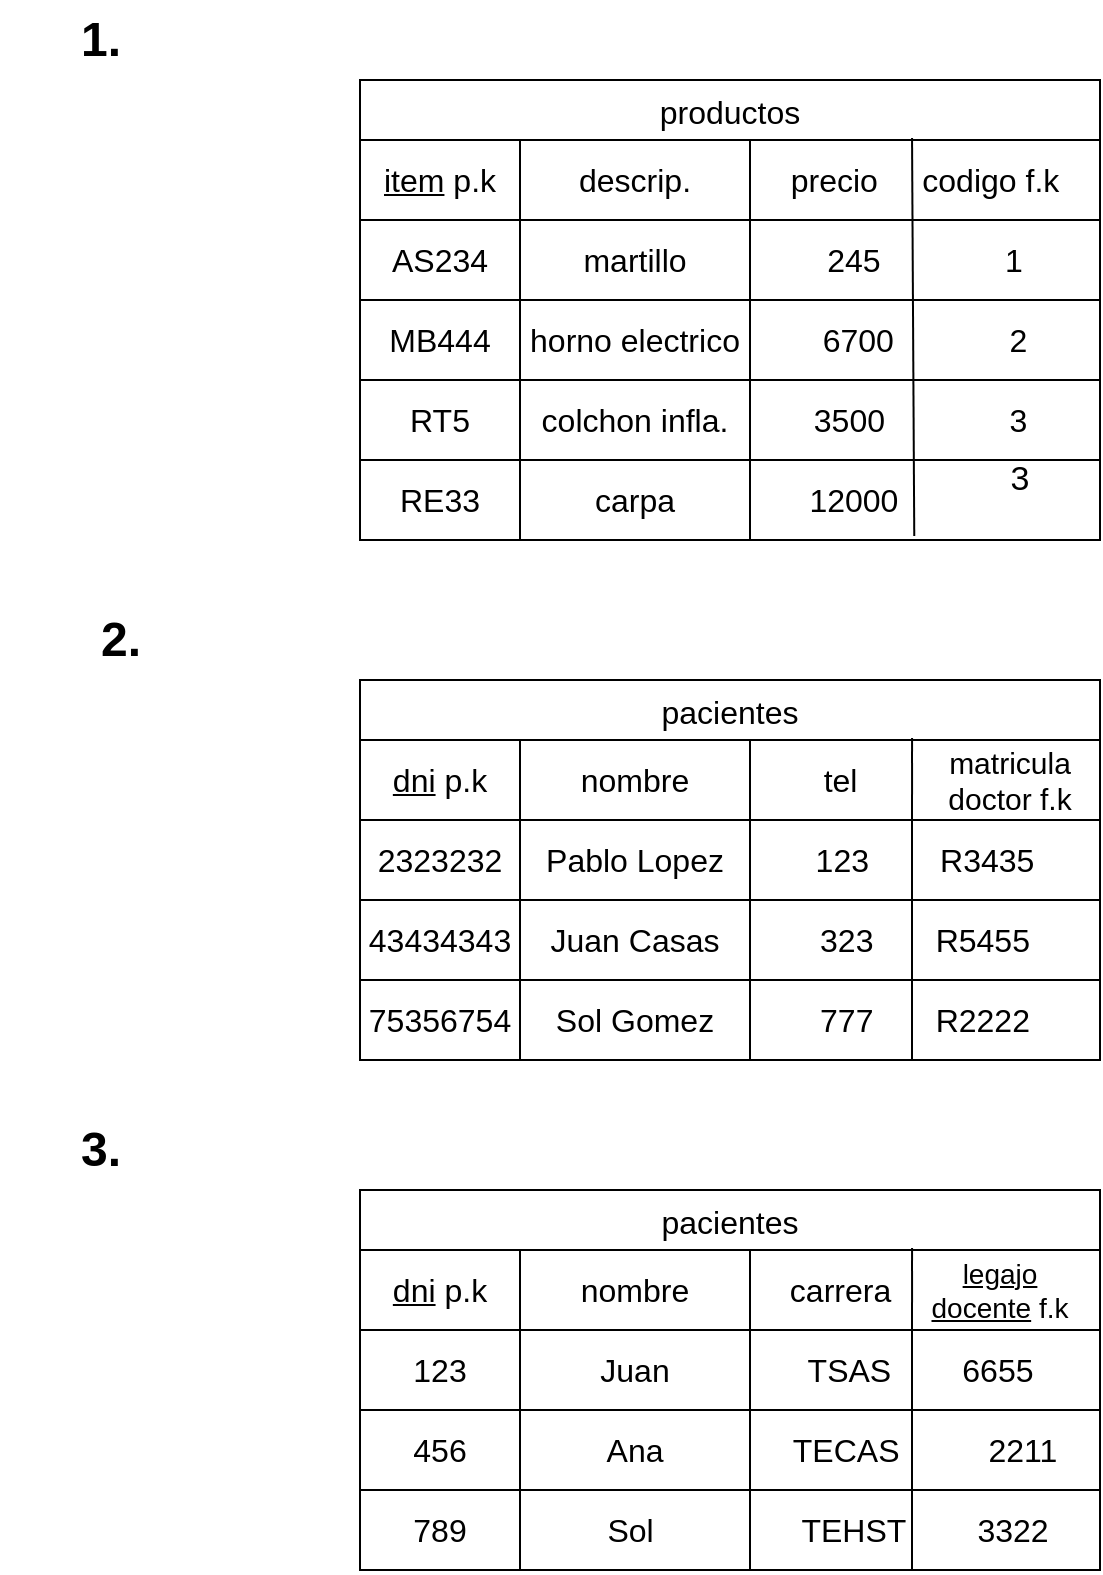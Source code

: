 <mxfile version="26.2.2">
  <diagram name="Página-1" id="i8klC77SDQsOaO2NezI0">
    <mxGraphModel dx="1428" dy="777" grid="1" gridSize="10" guides="1" tooltips="1" connect="1" arrows="1" fold="1" page="1" pageScale="1" pageWidth="827" pageHeight="1169" math="0" shadow="0">
      <root>
        <mxCell id="0" />
        <mxCell id="1" parent="0" />
        <mxCell id="Ub6c3DA6f9_thkP7v-yp-14" value="1." style="text;strokeColor=none;fillColor=none;html=1;fontSize=24;fontStyle=1;verticalAlign=middle;align=center;" parent="1" vertex="1">
          <mxGeometry y="10" width="100" height="40" as="geometry" />
        </mxCell>
        <mxCell id="Ub6c3DA6f9_thkP7v-yp-91" value="productos" style="shape=table;startSize=30;container=1;collapsible=0;childLayout=tableLayout;strokeColor=default;fontSize=16;" parent="1" vertex="1">
          <mxGeometry x="180" y="50" width="370" height="230" as="geometry" />
        </mxCell>
        <mxCell id="Ub6c3DA6f9_thkP7v-yp-92" value="" style="shape=tableRow;horizontal=0;startSize=0;swimlaneHead=0;swimlaneBody=0;strokeColor=inherit;top=0;left=0;bottom=0;right=0;collapsible=0;dropTarget=0;fillColor=none;points=[[0,0.5],[1,0.5]];portConstraint=eastwest;fontSize=16;" parent="Ub6c3DA6f9_thkP7v-yp-91" vertex="1">
          <mxGeometry y="30" width="370" height="40" as="geometry" />
        </mxCell>
        <mxCell id="Ub6c3DA6f9_thkP7v-yp-93" value="&lt;u&gt;item&lt;/u&gt; p.k" style="shape=partialRectangle;html=1;whiteSpace=wrap;connectable=0;strokeColor=inherit;overflow=hidden;fillColor=none;top=0;left=0;bottom=0;right=0;pointerEvents=1;fontSize=16;" parent="Ub6c3DA6f9_thkP7v-yp-92" vertex="1">
          <mxGeometry width="80" height="40" as="geometry">
            <mxRectangle width="80" height="40" as="alternateBounds" />
          </mxGeometry>
        </mxCell>
        <mxCell id="Ub6c3DA6f9_thkP7v-yp-94" value="descrip." style="shape=partialRectangle;html=1;whiteSpace=wrap;connectable=0;strokeColor=inherit;overflow=hidden;fillColor=none;top=0;left=0;bottom=0;right=0;pointerEvents=1;fontSize=16;" parent="Ub6c3DA6f9_thkP7v-yp-92" vertex="1">
          <mxGeometry x="80" width="115" height="40" as="geometry">
            <mxRectangle width="115" height="40" as="alternateBounds" />
          </mxGeometry>
        </mxCell>
        <mxCell id="Ub6c3DA6f9_thkP7v-yp-95" value="precio&amp;nbsp; &amp;nbsp; &amp;nbsp;codigo f.k" style="shape=partialRectangle;html=1;whiteSpace=wrap;connectable=0;strokeColor=inherit;overflow=hidden;fillColor=none;top=0;left=0;bottom=0;right=0;pointerEvents=1;fontSize=16;" parent="Ub6c3DA6f9_thkP7v-yp-92" vertex="1">
          <mxGeometry x="195" width="175" height="40" as="geometry">
            <mxRectangle width="175" height="40" as="alternateBounds" />
          </mxGeometry>
        </mxCell>
        <mxCell id="Ub6c3DA6f9_thkP7v-yp-113" value="" style="shape=tableRow;horizontal=0;startSize=0;swimlaneHead=0;swimlaneBody=0;strokeColor=inherit;top=0;left=0;bottom=0;right=0;collapsible=0;dropTarget=0;fillColor=none;points=[[0,0.5],[1,0.5]];portConstraint=eastwest;fontSize=16;" parent="Ub6c3DA6f9_thkP7v-yp-91" vertex="1">
          <mxGeometry y="70" width="370" height="40" as="geometry" />
        </mxCell>
        <mxCell id="Ub6c3DA6f9_thkP7v-yp-114" value="AS234" style="shape=partialRectangle;html=1;whiteSpace=wrap;connectable=0;strokeColor=inherit;overflow=hidden;fillColor=none;top=0;left=0;bottom=0;right=0;pointerEvents=1;fontSize=16;" parent="Ub6c3DA6f9_thkP7v-yp-113" vertex="1">
          <mxGeometry width="80" height="40" as="geometry">
            <mxRectangle width="80" height="40" as="alternateBounds" />
          </mxGeometry>
        </mxCell>
        <mxCell id="Ub6c3DA6f9_thkP7v-yp-115" value="martillo" style="shape=partialRectangle;html=1;whiteSpace=wrap;connectable=0;strokeColor=inherit;overflow=hidden;fillColor=none;top=0;left=0;bottom=0;right=0;pointerEvents=1;fontSize=16;" parent="Ub6c3DA6f9_thkP7v-yp-113" vertex="1">
          <mxGeometry x="80" width="115" height="40" as="geometry">
            <mxRectangle width="115" height="40" as="alternateBounds" />
          </mxGeometry>
        </mxCell>
        <mxCell id="Ub6c3DA6f9_thkP7v-yp-116" value="245&amp;nbsp; &amp;nbsp; &amp;nbsp; &amp;nbsp; &amp;nbsp; &amp;nbsp; &amp;nbsp; 1" style="shape=partialRectangle;html=1;whiteSpace=wrap;connectable=0;strokeColor=inherit;overflow=hidden;fillColor=none;top=0;left=0;bottom=0;right=0;pointerEvents=1;fontSize=16;" parent="Ub6c3DA6f9_thkP7v-yp-113" vertex="1">
          <mxGeometry x="195" width="175" height="40" as="geometry">
            <mxRectangle width="175" height="40" as="alternateBounds" />
          </mxGeometry>
        </mxCell>
        <mxCell id="Ub6c3DA6f9_thkP7v-yp-96" value="" style="shape=tableRow;horizontal=0;startSize=0;swimlaneHead=0;swimlaneBody=0;strokeColor=inherit;top=0;left=0;bottom=0;right=0;collapsible=0;dropTarget=0;fillColor=none;points=[[0,0.5],[1,0.5]];portConstraint=eastwest;fontSize=16;" parent="Ub6c3DA6f9_thkP7v-yp-91" vertex="1">
          <mxGeometry y="110" width="370" height="40" as="geometry" />
        </mxCell>
        <mxCell id="Ub6c3DA6f9_thkP7v-yp-97" value="MB444" style="shape=partialRectangle;html=1;whiteSpace=wrap;connectable=0;strokeColor=inherit;overflow=hidden;fillColor=none;top=0;left=0;bottom=0;right=0;pointerEvents=1;fontSize=16;" parent="Ub6c3DA6f9_thkP7v-yp-96" vertex="1">
          <mxGeometry width="80" height="40" as="geometry">
            <mxRectangle width="80" height="40" as="alternateBounds" />
          </mxGeometry>
        </mxCell>
        <mxCell id="Ub6c3DA6f9_thkP7v-yp-98" value="horno electrico" style="shape=partialRectangle;html=1;whiteSpace=wrap;connectable=0;strokeColor=inherit;overflow=hidden;fillColor=none;top=0;left=0;bottom=0;right=0;pointerEvents=1;fontSize=16;" parent="Ub6c3DA6f9_thkP7v-yp-96" vertex="1">
          <mxGeometry x="80" width="115" height="40" as="geometry">
            <mxRectangle width="115" height="40" as="alternateBounds" />
          </mxGeometry>
        </mxCell>
        <mxCell id="Ub6c3DA6f9_thkP7v-yp-99" value="6700&amp;nbsp; &amp;nbsp; &amp;nbsp; &amp;nbsp; &amp;nbsp; &amp;nbsp; &amp;nbsp;2" style="shape=partialRectangle;html=1;whiteSpace=wrap;connectable=0;strokeColor=inherit;overflow=hidden;fillColor=none;top=0;left=0;bottom=0;right=0;pointerEvents=1;fontSize=16;" parent="Ub6c3DA6f9_thkP7v-yp-96" vertex="1">
          <mxGeometry x="195" width="175" height="40" as="geometry">
            <mxRectangle width="175" height="40" as="alternateBounds" />
          </mxGeometry>
        </mxCell>
        <mxCell id="Ub6c3DA6f9_thkP7v-yp-109" value="" style="shape=tableRow;horizontal=0;startSize=0;swimlaneHead=0;swimlaneBody=0;strokeColor=inherit;top=0;left=0;bottom=0;right=0;collapsible=0;dropTarget=0;fillColor=none;points=[[0,0.5],[1,0.5]];portConstraint=eastwest;fontSize=16;" parent="Ub6c3DA6f9_thkP7v-yp-91" vertex="1">
          <mxGeometry y="150" width="370" height="40" as="geometry" />
        </mxCell>
        <mxCell id="Ub6c3DA6f9_thkP7v-yp-110" value="RT5" style="shape=partialRectangle;html=1;whiteSpace=wrap;connectable=0;strokeColor=inherit;overflow=hidden;fillColor=none;top=0;left=0;bottom=0;right=0;pointerEvents=1;fontSize=16;" parent="Ub6c3DA6f9_thkP7v-yp-109" vertex="1">
          <mxGeometry width="80" height="40" as="geometry">
            <mxRectangle width="80" height="40" as="alternateBounds" />
          </mxGeometry>
        </mxCell>
        <mxCell id="Ub6c3DA6f9_thkP7v-yp-111" value="colchon infla." style="shape=partialRectangle;html=1;whiteSpace=wrap;connectable=0;strokeColor=inherit;overflow=hidden;fillColor=none;top=0;left=0;bottom=0;right=0;pointerEvents=1;fontSize=16;" parent="Ub6c3DA6f9_thkP7v-yp-109" vertex="1">
          <mxGeometry x="80" width="115" height="40" as="geometry">
            <mxRectangle width="115" height="40" as="alternateBounds" />
          </mxGeometry>
        </mxCell>
        <mxCell id="Ub6c3DA6f9_thkP7v-yp-112" value="3500&amp;nbsp; &amp;nbsp; &amp;nbsp; &amp;nbsp; &amp;nbsp; &amp;nbsp; &amp;nbsp; 3&amp;nbsp;" style="shape=partialRectangle;html=1;whiteSpace=wrap;connectable=0;strokeColor=inherit;overflow=hidden;fillColor=none;top=0;left=0;bottom=0;right=0;pointerEvents=1;fontSize=16;" parent="Ub6c3DA6f9_thkP7v-yp-109" vertex="1">
          <mxGeometry x="195" width="175" height="40" as="geometry">
            <mxRectangle width="175" height="40" as="alternateBounds" />
          </mxGeometry>
        </mxCell>
        <mxCell id="Ub6c3DA6f9_thkP7v-yp-100" value="" style="shape=tableRow;horizontal=0;startSize=0;swimlaneHead=0;swimlaneBody=0;strokeColor=inherit;top=0;left=0;bottom=0;right=0;collapsible=0;dropTarget=0;fillColor=none;points=[[0,0.5],[1,0.5]];portConstraint=eastwest;fontSize=16;" parent="Ub6c3DA6f9_thkP7v-yp-91" vertex="1">
          <mxGeometry y="190" width="370" height="40" as="geometry" />
        </mxCell>
        <mxCell id="Ub6c3DA6f9_thkP7v-yp-101" value="RE33" style="shape=partialRectangle;html=1;whiteSpace=wrap;connectable=0;strokeColor=inherit;overflow=hidden;fillColor=none;top=0;left=0;bottom=0;right=0;pointerEvents=1;fontSize=16;" parent="Ub6c3DA6f9_thkP7v-yp-100" vertex="1">
          <mxGeometry width="80" height="40" as="geometry">
            <mxRectangle width="80" height="40" as="alternateBounds" />
          </mxGeometry>
        </mxCell>
        <mxCell id="Ub6c3DA6f9_thkP7v-yp-102" value="carpa" style="shape=partialRectangle;html=1;whiteSpace=wrap;connectable=0;strokeColor=inherit;overflow=hidden;fillColor=none;top=0;left=0;bottom=0;right=0;pointerEvents=1;fontSize=16;" parent="Ub6c3DA6f9_thkP7v-yp-100" vertex="1">
          <mxGeometry x="80" width="115" height="40" as="geometry">
            <mxRectangle width="115" height="40" as="alternateBounds" />
          </mxGeometry>
        </mxCell>
        <mxCell id="Ub6c3DA6f9_thkP7v-yp-103" value="12000&amp;nbsp; &amp;nbsp; &amp;nbsp; &amp;nbsp; &amp;nbsp; &amp;nbsp; &amp;nbsp; &amp;nbsp;&amp;nbsp;" style="shape=partialRectangle;html=1;whiteSpace=wrap;connectable=0;strokeColor=inherit;overflow=hidden;fillColor=none;top=0;left=0;bottom=0;right=0;pointerEvents=1;fontSize=16;" parent="Ub6c3DA6f9_thkP7v-yp-100" vertex="1">
          <mxGeometry x="195" width="175" height="40" as="geometry">
            <mxRectangle width="175" height="40" as="alternateBounds" />
          </mxGeometry>
        </mxCell>
        <mxCell id="Ub6c3DA6f9_thkP7v-yp-118" value="" style="endArrow=none;html=1;rounded=0;entryX=0.746;entryY=-0.025;entryDx=0;entryDy=0;entryPerimeter=0;exitX=0.749;exitY=0.95;exitDx=0;exitDy=0;exitPerimeter=0;" parent="Ub6c3DA6f9_thkP7v-yp-91" source="Ub6c3DA6f9_thkP7v-yp-100" target="Ub6c3DA6f9_thkP7v-yp-92" edge="1">
          <mxGeometry width="50" height="50" relative="1" as="geometry">
            <mxPoint x="175" y="100" as="sourcePoint" />
            <mxPoint x="225" y="50" as="targetPoint" />
          </mxGeometry>
        </mxCell>
        <mxCell id="Ub6c3DA6f9_thkP7v-yp-121" value="3" style="text;html=1;align=center;verticalAlign=middle;whiteSpace=wrap;rounded=0;fontSize=17;" parent="1" vertex="1">
          <mxGeometry x="480" y="230" width="60" height="40" as="geometry" />
        </mxCell>
        <mxCell id="Ub6c3DA6f9_thkP7v-yp-122" value="2." style="text;strokeColor=none;fillColor=none;html=1;fontSize=24;fontStyle=1;verticalAlign=middle;align=center;" parent="1" vertex="1">
          <mxGeometry x="10" y="310" width="100" height="40" as="geometry" />
        </mxCell>
        <mxCell id="Ub6c3DA6f9_thkP7v-yp-123" value="pacientes" style="shape=table;startSize=30;container=1;collapsible=0;childLayout=tableLayout;strokeColor=default;fontSize=16;" parent="1" vertex="1">
          <mxGeometry x="180" y="350" width="370" height="190" as="geometry" />
        </mxCell>
        <mxCell id="Ub6c3DA6f9_thkP7v-yp-124" value="" style="shape=tableRow;horizontal=0;startSize=0;swimlaneHead=0;swimlaneBody=0;strokeColor=inherit;top=0;left=0;bottom=0;right=0;collapsible=0;dropTarget=0;fillColor=none;points=[[0,0.5],[1,0.5]];portConstraint=eastwest;fontSize=16;" parent="Ub6c3DA6f9_thkP7v-yp-123" vertex="1">
          <mxGeometry y="30" width="370" height="40" as="geometry" />
        </mxCell>
        <mxCell id="Ub6c3DA6f9_thkP7v-yp-125" value="&lt;u&gt;dni&lt;/u&gt;&amp;nbsp;p.k" style="shape=partialRectangle;html=1;whiteSpace=wrap;connectable=0;strokeColor=inherit;overflow=hidden;fillColor=none;top=0;left=0;bottom=0;right=0;pointerEvents=1;fontSize=16;" parent="Ub6c3DA6f9_thkP7v-yp-124" vertex="1">
          <mxGeometry width="80" height="40" as="geometry">
            <mxRectangle width="80" height="40" as="alternateBounds" />
          </mxGeometry>
        </mxCell>
        <mxCell id="Ub6c3DA6f9_thkP7v-yp-126" value="nombre" style="shape=partialRectangle;html=1;whiteSpace=wrap;connectable=0;strokeColor=inherit;overflow=hidden;fillColor=none;top=0;left=0;bottom=0;right=0;pointerEvents=1;fontSize=16;" parent="Ub6c3DA6f9_thkP7v-yp-124" vertex="1">
          <mxGeometry x="80" width="115" height="40" as="geometry">
            <mxRectangle width="115" height="40" as="alternateBounds" />
          </mxGeometry>
        </mxCell>
        <mxCell id="Ub6c3DA6f9_thkP7v-yp-127" value="tel&amp;nbsp; &amp;nbsp; &amp;nbsp; &amp;nbsp; &amp;nbsp; &amp;nbsp; &amp;nbsp; &amp;nbsp; &amp;nbsp; &amp;nbsp;" style="shape=partialRectangle;html=1;whiteSpace=wrap;connectable=0;strokeColor=inherit;overflow=hidden;fillColor=none;top=0;left=0;bottom=0;right=0;pointerEvents=1;fontSize=16;" parent="Ub6c3DA6f9_thkP7v-yp-124" vertex="1">
          <mxGeometry x="195" width="175" height="40" as="geometry">
            <mxRectangle width="175" height="40" as="alternateBounds" />
          </mxGeometry>
        </mxCell>
        <mxCell id="Ub6c3DA6f9_thkP7v-yp-128" value="" style="shape=tableRow;horizontal=0;startSize=0;swimlaneHead=0;swimlaneBody=0;strokeColor=inherit;top=0;left=0;bottom=0;right=0;collapsible=0;dropTarget=0;fillColor=none;points=[[0,0.5],[1,0.5]];portConstraint=eastwest;fontSize=16;" parent="Ub6c3DA6f9_thkP7v-yp-123" vertex="1">
          <mxGeometry y="70" width="370" height="40" as="geometry" />
        </mxCell>
        <mxCell id="Ub6c3DA6f9_thkP7v-yp-129" value="2323232" style="shape=partialRectangle;html=1;whiteSpace=wrap;connectable=0;strokeColor=inherit;overflow=hidden;fillColor=none;top=0;left=0;bottom=0;right=0;pointerEvents=1;fontSize=16;" parent="Ub6c3DA6f9_thkP7v-yp-128" vertex="1">
          <mxGeometry width="80" height="40" as="geometry">
            <mxRectangle width="80" height="40" as="alternateBounds" />
          </mxGeometry>
        </mxCell>
        <mxCell id="Ub6c3DA6f9_thkP7v-yp-130" value="Pablo Lopez" style="shape=partialRectangle;html=1;whiteSpace=wrap;connectable=0;strokeColor=inherit;overflow=hidden;fillColor=none;top=0;left=0;bottom=0;right=0;pointerEvents=1;fontSize=16;" parent="Ub6c3DA6f9_thkP7v-yp-128" vertex="1">
          <mxGeometry x="80" width="115" height="40" as="geometry">
            <mxRectangle width="115" height="40" as="alternateBounds" />
          </mxGeometry>
        </mxCell>
        <mxCell id="Ub6c3DA6f9_thkP7v-yp-131" value="123&amp;nbsp; &amp;nbsp; &amp;nbsp; &amp;nbsp; R3435" style="shape=partialRectangle;html=1;whiteSpace=wrap;connectable=0;strokeColor=inherit;overflow=hidden;fillColor=none;top=0;left=0;bottom=0;right=0;pointerEvents=1;fontSize=16;" parent="Ub6c3DA6f9_thkP7v-yp-128" vertex="1">
          <mxGeometry x="195" width="175" height="40" as="geometry">
            <mxRectangle width="175" height="40" as="alternateBounds" />
          </mxGeometry>
        </mxCell>
        <mxCell id="Ub6c3DA6f9_thkP7v-yp-132" value="" style="shape=tableRow;horizontal=0;startSize=0;swimlaneHead=0;swimlaneBody=0;strokeColor=inherit;top=0;left=0;bottom=0;right=0;collapsible=0;dropTarget=0;fillColor=none;points=[[0,0.5],[1,0.5]];portConstraint=eastwest;fontSize=16;" parent="Ub6c3DA6f9_thkP7v-yp-123" vertex="1">
          <mxGeometry y="110" width="370" height="40" as="geometry" />
        </mxCell>
        <mxCell id="Ub6c3DA6f9_thkP7v-yp-133" value="43434343" style="shape=partialRectangle;html=1;whiteSpace=wrap;connectable=0;strokeColor=inherit;overflow=hidden;fillColor=none;top=0;left=0;bottom=0;right=0;pointerEvents=1;fontSize=16;" parent="Ub6c3DA6f9_thkP7v-yp-132" vertex="1">
          <mxGeometry width="80" height="40" as="geometry">
            <mxRectangle width="80" height="40" as="alternateBounds" />
          </mxGeometry>
        </mxCell>
        <mxCell id="Ub6c3DA6f9_thkP7v-yp-134" value="Juan Casas" style="shape=partialRectangle;html=1;whiteSpace=wrap;connectable=0;strokeColor=inherit;overflow=hidden;fillColor=none;top=0;left=0;bottom=0;right=0;pointerEvents=1;fontSize=16;" parent="Ub6c3DA6f9_thkP7v-yp-132" vertex="1">
          <mxGeometry x="80" width="115" height="40" as="geometry">
            <mxRectangle width="115" height="40" as="alternateBounds" />
          </mxGeometry>
        </mxCell>
        <mxCell id="Ub6c3DA6f9_thkP7v-yp-135" value="323&amp;nbsp; &amp;nbsp; &amp;nbsp; &amp;nbsp;R5455" style="shape=partialRectangle;html=1;whiteSpace=wrap;connectable=0;strokeColor=inherit;overflow=hidden;fillColor=none;top=0;left=0;bottom=0;right=0;pointerEvents=1;fontSize=16;" parent="Ub6c3DA6f9_thkP7v-yp-132" vertex="1">
          <mxGeometry x="195" width="175" height="40" as="geometry">
            <mxRectangle width="175" height="40" as="alternateBounds" />
          </mxGeometry>
        </mxCell>
        <mxCell id="Ub6c3DA6f9_thkP7v-yp-136" value="" style="shape=tableRow;horizontal=0;startSize=0;swimlaneHead=0;swimlaneBody=0;strokeColor=inherit;top=0;left=0;bottom=0;right=0;collapsible=0;dropTarget=0;fillColor=none;points=[[0,0.5],[1,0.5]];portConstraint=eastwest;fontSize=16;" parent="Ub6c3DA6f9_thkP7v-yp-123" vertex="1">
          <mxGeometry y="150" width="370" height="40" as="geometry" />
        </mxCell>
        <mxCell id="Ub6c3DA6f9_thkP7v-yp-137" value="75356754" style="shape=partialRectangle;html=1;whiteSpace=wrap;connectable=0;strokeColor=inherit;overflow=hidden;fillColor=none;top=0;left=0;bottom=0;right=0;pointerEvents=1;fontSize=16;" parent="Ub6c3DA6f9_thkP7v-yp-136" vertex="1">
          <mxGeometry width="80" height="40" as="geometry">
            <mxRectangle width="80" height="40" as="alternateBounds" />
          </mxGeometry>
        </mxCell>
        <mxCell id="Ub6c3DA6f9_thkP7v-yp-138" value="Sol Gomez" style="shape=partialRectangle;html=1;whiteSpace=wrap;connectable=0;strokeColor=inherit;overflow=hidden;fillColor=none;top=0;left=0;bottom=0;right=0;pointerEvents=1;fontSize=16;" parent="Ub6c3DA6f9_thkP7v-yp-136" vertex="1">
          <mxGeometry x="80" width="115" height="40" as="geometry">
            <mxRectangle width="115" height="40" as="alternateBounds" />
          </mxGeometry>
        </mxCell>
        <mxCell id="Ub6c3DA6f9_thkP7v-yp-139" value="777&amp;nbsp; &amp;nbsp; &amp;nbsp; &amp;nbsp;R2222" style="shape=partialRectangle;html=1;whiteSpace=wrap;connectable=0;strokeColor=inherit;overflow=hidden;fillColor=none;top=0;left=0;bottom=0;right=0;pointerEvents=1;fontSize=16;" parent="Ub6c3DA6f9_thkP7v-yp-136" vertex="1">
          <mxGeometry x="195" width="175" height="40" as="geometry">
            <mxRectangle width="175" height="40" as="alternateBounds" />
          </mxGeometry>
        </mxCell>
        <mxCell id="Ub6c3DA6f9_thkP7v-yp-144" value="" style="endArrow=none;html=1;rounded=0;entryX=0.746;entryY=-0.025;entryDx=0;entryDy=0;entryPerimeter=0;" parent="Ub6c3DA6f9_thkP7v-yp-123" target="Ub6c3DA6f9_thkP7v-yp-124" edge="1">
          <mxGeometry width="50" height="50" relative="1" as="geometry">
            <mxPoint x="276" y="190" as="sourcePoint" />
            <mxPoint x="225" y="50" as="targetPoint" />
          </mxGeometry>
        </mxCell>
        <mxCell id="Ub6c3DA6f9_thkP7v-yp-145" value="&lt;font style=&quot;font-size: 15px;&quot;&gt;matricula&lt;/font&gt;&lt;div&gt;&lt;font style=&quot;font-size: 15px;&quot;&gt;doctor f.k&lt;/font&gt;&lt;/div&gt;" style="text;html=1;align=center;verticalAlign=middle;whiteSpace=wrap;rounded=0;" parent="1" vertex="1">
          <mxGeometry x="460" y="380" width="90" height="40" as="geometry" />
        </mxCell>
        <mxCell id="Ub6c3DA6f9_thkP7v-yp-146" value="3." style="text;strokeColor=none;fillColor=none;html=1;fontSize=24;fontStyle=1;verticalAlign=middle;align=center;" parent="1" vertex="1">
          <mxGeometry y="565" width="100" height="40" as="geometry" />
        </mxCell>
        <mxCell id="Ub6c3DA6f9_thkP7v-yp-147" value="pacientes" style="shape=table;startSize=30;container=1;collapsible=0;childLayout=tableLayout;strokeColor=default;fontSize=16;" parent="1" vertex="1">
          <mxGeometry x="180" y="605" width="370" height="190" as="geometry" />
        </mxCell>
        <mxCell id="Ub6c3DA6f9_thkP7v-yp-148" value="" style="shape=tableRow;horizontal=0;startSize=0;swimlaneHead=0;swimlaneBody=0;strokeColor=inherit;top=0;left=0;bottom=0;right=0;collapsible=0;dropTarget=0;fillColor=none;points=[[0,0.5],[1,0.5]];portConstraint=eastwest;fontSize=16;" parent="Ub6c3DA6f9_thkP7v-yp-147" vertex="1">
          <mxGeometry y="30" width="370" height="40" as="geometry" />
        </mxCell>
        <mxCell id="Ub6c3DA6f9_thkP7v-yp-149" value="&lt;u&gt;dni&lt;/u&gt;&amp;nbsp;p.k" style="shape=partialRectangle;html=1;whiteSpace=wrap;connectable=0;strokeColor=inherit;overflow=hidden;fillColor=none;top=0;left=0;bottom=0;right=0;pointerEvents=1;fontSize=16;" parent="Ub6c3DA6f9_thkP7v-yp-148" vertex="1">
          <mxGeometry width="80" height="40" as="geometry">
            <mxRectangle width="80" height="40" as="alternateBounds" />
          </mxGeometry>
        </mxCell>
        <mxCell id="Ub6c3DA6f9_thkP7v-yp-150" value="nombre" style="shape=partialRectangle;html=1;whiteSpace=wrap;connectable=0;strokeColor=inherit;overflow=hidden;fillColor=none;top=0;left=0;bottom=0;right=0;pointerEvents=1;fontSize=16;" parent="Ub6c3DA6f9_thkP7v-yp-148" vertex="1">
          <mxGeometry x="80" width="115" height="40" as="geometry">
            <mxRectangle width="115" height="40" as="alternateBounds" />
          </mxGeometry>
        </mxCell>
        <mxCell id="Ub6c3DA6f9_thkP7v-yp-151" value="carrera&amp;nbsp; &amp;nbsp; &amp;nbsp; &amp;nbsp; &amp;nbsp; &amp;nbsp; &amp;nbsp; &amp;nbsp; &amp;nbsp; &amp;nbsp;" style="shape=partialRectangle;html=1;whiteSpace=wrap;connectable=0;strokeColor=inherit;overflow=hidden;fillColor=none;top=0;left=0;bottom=0;right=0;pointerEvents=1;fontSize=16;" parent="Ub6c3DA6f9_thkP7v-yp-148" vertex="1">
          <mxGeometry x="195" width="175" height="40" as="geometry">
            <mxRectangle width="175" height="40" as="alternateBounds" />
          </mxGeometry>
        </mxCell>
        <mxCell id="Ub6c3DA6f9_thkP7v-yp-152" value="" style="shape=tableRow;horizontal=0;startSize=0;swimlaneHead=0;swimlaneBody=0;strokeColor=inherit;top=0;left=0;bottom=0;right=0;collapsible=0;dropTarget=0;fillColor=none;points=[[0,0.5],[1,0.5]];portConstraint=eastwest;fontSize=16;" parent="Ub6c3DA6f9_thkP7v-yp-147" vertex="1">
          <mxGeometry y="70" width="370" height="40" as="geometry" />
        </mxCell>
        <mxCell id="Ub6c3DA6f9_thkP7v-yp-153" value="123" style="shape=partialRectangle;html=1;whiteSpace=wrap;connectable=0;strokeColor=inherit;overflow=hidden;fillColor=none;top=0;left=0;bottom=0;right=0;pointerEvents=1;fontSize=16;" parent="Ub6c3DA6f9_thkP7v-yp-152" vertex="1">
          <mxGeometry width="80" height="40" as="geometry">
            <mxRectangle width="80" height="40" as="alternateBounds" />
          </mxGeometry>
        </mxCell>
        <mxCell id="Ub6c3DA6f9_thkP7v-yp-154" value="Juan" style="shape=partialRectangle;html=1;whiteSpace=wrap;connectable=0;strokeColor=inherit;overflow=hidden;fillColor=none;top=0;left=0;bottom=0;right=0;pointerEvents=1;fontSize=16;" parent="Ub6c3DA6f9_thkP7v-yp-152" vertex="1">
          <mxGeometry x="80" width="115" height="40" as="geometry">
            <mxRectangle width="115" height="40" as="alternateBounds" />
          </mxGeometry>
        </mxCell>
        <mxCell id="Ub6c3DA6f9_thkP7v-yp-155" value="TSAS&amp;nbsp; &amp;nbsp; &amp;nbsp; &amp;nbsp; 6655&amp;nbsp;" style="shape=partialRectangle;html=1;whiteSpace=wrap;connectable=0;strokeColor=inherit;overflow=hidden;fillColor=none;top=0;left=0;bottom=0;right=0;pointerEvents=1;fontSize=16;" parent="Ub6c3DA6f9_thkP7v-yp-152" vertex="1">
          <mxGeometry x="195" width="175" height="40" as="geometry">
            <mxRectangle width="175" height="40" as="alternateBounds" />
          </mxGeometry>
        </mxCell>
        <mxCell id="Ub6c3DA6f9_thkP7v-yp-156" value="" style="shape=tableRow;horizontal=0;startSize=0;swimlaneHead=0;swimlaneBody=0;strokeColor=inherit;top=0;left=0;bottom=0;right=0;collapsible=0;dropTarget=0;fillColor=none;points=[[0,0.5],[1,0.5]];portConstraint=eastwest;fontSize=16;" parent="Ub6c3DA6f9_thkP7v-yp-147" vertex="1">
          <mxGeometry y="110" width="370" height="40" as="geometry" />
        </mxCell>
        <mxCell id="Ub6c3DA6f9_thkP7v-yp-157" value="456" style="shape=partialRectangle;html=1;whiteSpace=wrap;connectable=0;strokeColor=inherit;overflow=hidden;fillColor=none;top=0;left=0;bottom=0;right=0;pointerEvents=1;fontSize=16;" parent="Ub6c3DA6f9_thkP7v-yp-156" vertex="1">
          <mxGeometry width="80" height="40" as="geometry">
            <mxRectangle width="80" height="40" as="alternateBounds" />
          </mxGeometry>
        </mxCell>
        <mxCell id="Ub6c3DA6f9_thkP7v-yp-158" value="Ana" style="shape=partialRectangle;html=1;whiteSpace=wrap;connectable=0;strokeColor=inherit;overflow=hidden;fillColor=none;top=0;left=0;bottom=0;right=0;pointerEvents=1;fontSize=16;" parent="Ub6c3DA6f9_thkP7v-yp-156" vertex="1">
          <mxGeometry x="80" width="115" height="40" as="geometry">
            <mxRectangle width="115" height="40" as="alternateBounds" />
          </mxGeometry>
        </mxCell>
        <mxCell id="Ub6c3DA6f9_thkP7v-yp-159" value="TECAS&amp;nbsp; &amp;nbsp; &amp;nbsp; &amp;nbsp; &amp;nbsp; 2211" style="shape=partialRectangle;html=1;whiteSpace=wrap;connectable=0;strokeColor=inherit;overflow=hidden;fillColor=none;top=0;left=0;bottom=0;right=0;pointerEvents=1;fontSize=16;" parent="Ub6c3DA6f9_thkP7v-yp-156" vertex="1">
          <mxGeometry x="195" width="175" height="40" as="geometry">
            <mxRectangle width="175" height="40" as="alternateBounds" />
          </mxGeometry>
        </mxCell>
        <mxCell id="Ub6c3DA6f9_thkP7v-yp-160" value="" style="shape=tableRow;horizontal=0;startSize=0;swimlaneHead=0;swimlaneBody=0;strokeColor=inherit;top=0;left=0;bottom=0;right=0;collapsible=0;dropTarget=0;fillColor=none;points=[[0,0.5],[1,0.5]];portConstraint=eastwest;fontSize=16;" parent="Ub6c3DA6f9_thkP7v-yp-147" vertex="1">
          <mxGeometry y="150" width="370" height="40" as="geometry" />
        </mxCell>
        <mxCell id="Ub6c3DA6f9_thkP7v-yp-161" value="789" style="shape=partialRectangle;html=1;whiteSpace=wrap;connectable=0;strokeColor=inherit;overflow=hidden;fillColor=none;top=0;left=0;bottom=0;right=0;pointerEvents=1;fontSize=16;" parent="Ub6c3DA6f9_thkP7v-yp-160" vertex="1">
          <mxGeometry width="80" height="40" as="geometry">
            <mxRectangle width="80" height="40" as="alternateBounds" />
          </mxGeometry>
        </mxCell>
        <mxCell id="Ub6c3DA6f9_thkP7v-yp-162" value="Sol&amp;nbsp;" style="shape=partialRectangle;html=1;whiteSpace=wrap;connectable=0;strokeColor=inherit;overflow=hidden;fillColor=none;top=0;left=0;bottom=0;right=0;pointerEvents=1;fontSize=16;" parent="Ub6c3DA6f9_thkP7v-yp-160" vertex="1">
          <mxGeometry x="80" width="115" height="40" as="geometry">
            <mxRectangle width="115" height="40" as="alternateBounds" />
          </mxGeometry>
        </mxCell>
        <mxCell id="Ub6c3DA6f9_thkP7v-yp-163" value="TEHST&amp;nbsp; &amp;nbsp; &amp;nbsp; &amp;nbsp; 3322" style="shape=partialRectangle;html=1;whiteSpace=wrap;connectable=0;strokeColor=inherit;overflow=hidden;fillColor=none;top=0;left=0;bottom=0;right=0;pointerEvents=1;fontSize=16;" parent="Ub6c3DA6f9_thkP7v-yp-160" vertex="1">
          <mxGeometry x="195" width="175" height="40" as="geometry">
            <mxRectangle width="175" height="40" as="alternateBounds" />
          </mxGeometry>
        </mxCell>
        <mxCell id="Ub6c3DA6f9_thkP7v-yp-164" value="" style="endArrow=none;html=1;rounded=0;entryX=0.746;entryY=-0.025;entryDx=0;entryDy=0;entryPerimeter=0;" parent="Ub6c3DA6f9_thkP7v-yp-147" target="Ub6c3DA6f9_thkP7v-yp-148" edge="1">
          <mxGeometry width="50" height="50" relative="1" as="geometry">
            <mxPoint x="276" y="190" as="sourcePoint" />
            <mxPoint x="225" y="50" as="targetPoint" />
          </mxGeometry>
        </mxCell>
        <mxCell id="jNF2JMq2YggzbAsaBA5S-1" value="&lt;u style=&quot;font-size: 14px;&quot;&gt;legajo docente&lt;/u&gt;&lt;span style=&quot;font-size: 14px;&quot;&gt;&amp;nbsp;f.k&lt;/span&gt;" style="text;html=1;align=center;verticalAlign=middle;whiteSpace=wrap;rounded=0;" vertex="1" parent="1">
          <mxGeometry x="470" y="640" width="60" height="30" as="geometry" />
        </mxCell>
      </root>
    </mxGraphModel>
  </diagram>
</mxfile>
